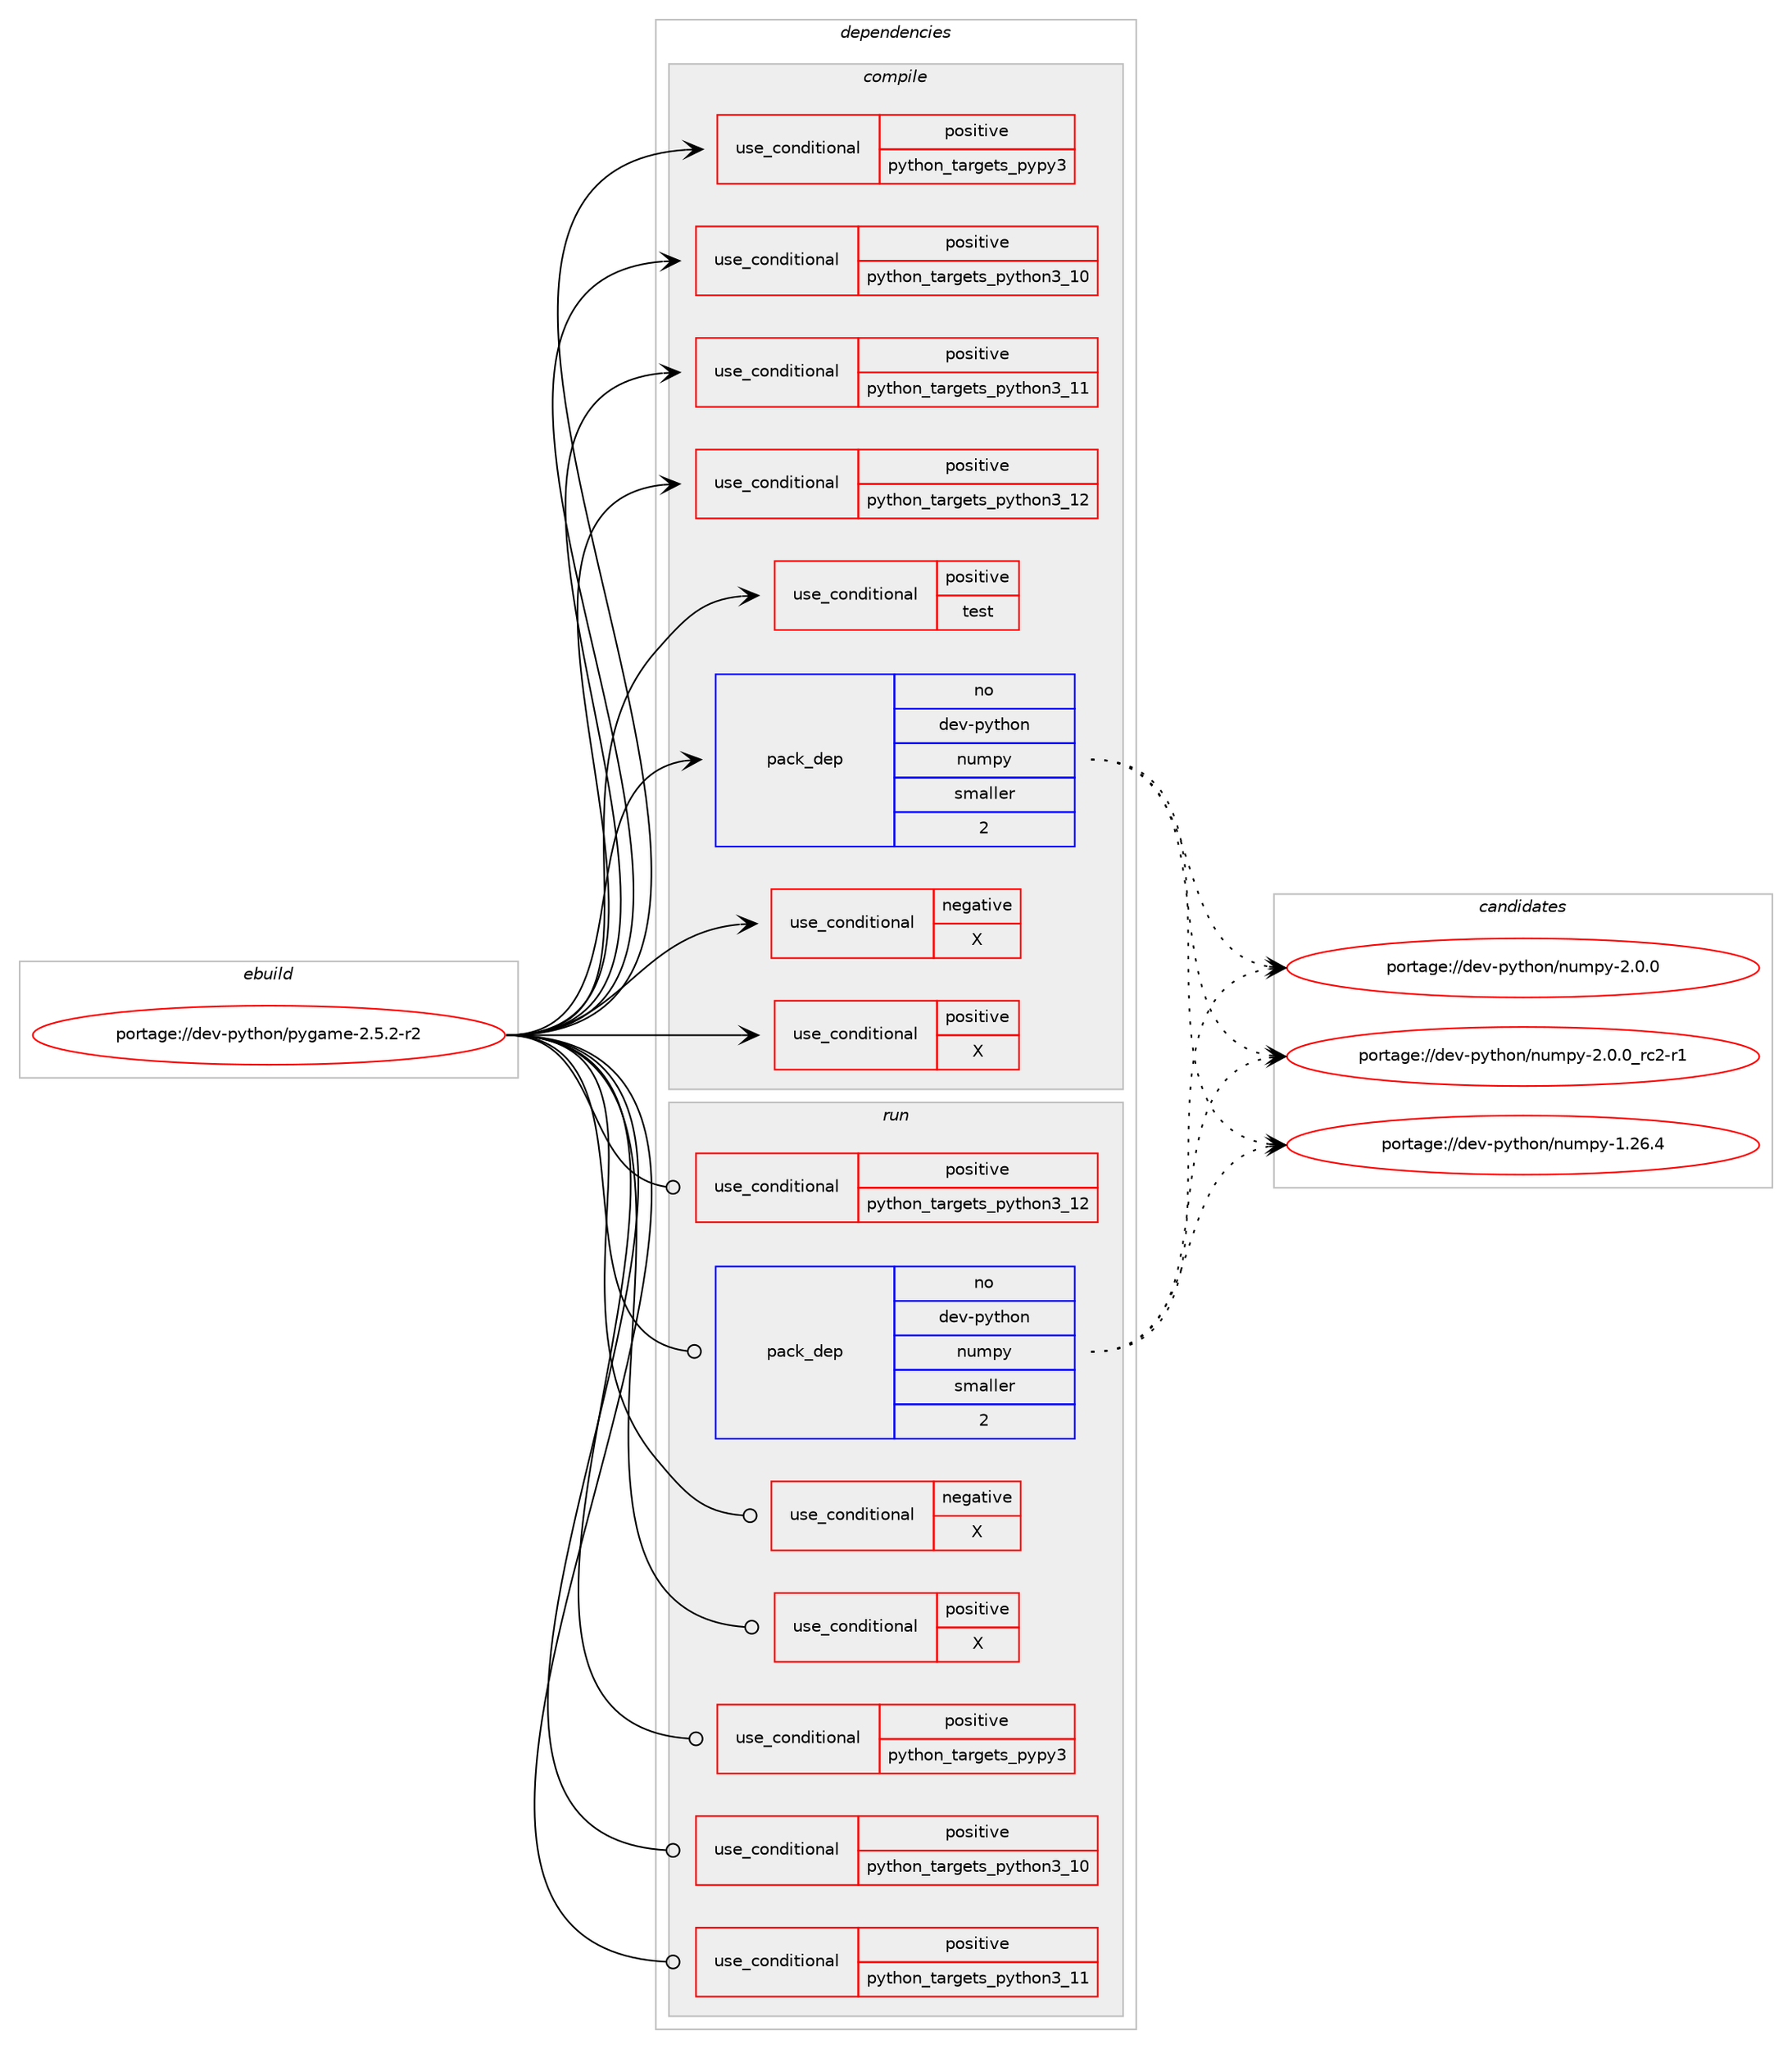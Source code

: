 digraph prolog {

# *************
# Graph options
# *************

newrank=true;
concentrate=true;
compound=true;
graph [rankdir=LR,fontname=Helvetica,fontsize=10,ranksep=1.5];#, ranksep=2.5, nodesep=0.2];
edge  [arrowhead=vee];
node  [fontname=Helvetica,fontsize=10];

# **********
# The ebuild
# **********

subgraph cluster_leftcol {
color=gray;
rank=same;
label=<<i>ebuild</i>>;
id [label="portage://dev-python/pygame-2.5.2-r2", color=red, width=4, href="../dev-python/pygame-2.5.2-r2.svg"];
}

# ****************
# The dependencies
# ****************

subgraph cluster_midcol {
color=gray;
label=<<i>dependencies</i>>;
subgraph cluster_compile {
fillcolor="#eeeeee";
style=filled;
label=<<i>compile</i>>;
subgraph cond35736 {
dependency78518 [label=<<TABLE BORDER="0" CELLBORDER="1" CELLSPACING="0" CELLPADDING="4"><TR><TD ROWSPAN="3" CELLPADDING="10">use_conditional</TD></TR><TR><TD>negative</TD></TR><TR><TD>X</TD></TR></TABLE>>, shape=none, color=red];
# *** BEGIN UNKNOWN DEPENDENCY TYPE (TODO) ***
# dependency78518 -> package_dependency(portage://dev-python/pygame-2.5.2-r2,install,no,media-libs,libsdl2,none,[,,],[],[use(enable(threads),positive)])
# *** END UNKNOWN DEPENDENCY TYPE (TODO) ***

}
id:e -> dependency78518:w [weight=20,style="solid",arrowhead="vee"];
subgraph cond35737 {
dependency78519 [label=<<TABLE BORDER="0" CELLBORDER="1" CELLSPACING="0" CELLPADDING="4"><TR><TD ROWSPAN="3" CELLPADDING="10">use_conditional</TD></TR><TR><TD>positive</TD></TR><TR><TD>X</TD></TR></TABLE>>, shape=none, color=red];
# *** BEGIN UNKNOWN DEPENDENCY TYPE (TODO) ***
# dependency78519 -> package_dependency(portage://dev-python/pygame-2.5.2-r2,install,no,media-libs,libsdl2,none,[,,],[],[use(optenable(opengl),none),use(enable(threads),positive),use(enable(video),none),use(enable(X),none)])
# *** END UNKNOWN DEPENDENCY TYPE (TODO) ***

}
id:e -> dependency78519:w [weight=20,style="solid",arrowhead="vee"];
subgraph cond35738 {
dependency78520 [label=<<TABLE BORDER="0" CELLBORDER="1" CELLSPACING="0" CELLPADDING="4"><TR><TD ROWSPAN="3" CELLPADDING="10">use_conditional</TD></TR><TR><TD>positive</TD></TR><TR><TD>python_targets_pypy3</TD></TR></TABLE>>, shape=none, color=red];
# *** BEGIN UNKNOWN DEPENDENCY TYPE (TODO) ***
# dependency78520 -> package_dependency(portage://dev-python/pygame-2.5.2-r2,install,no,dev-python,pypy3,none,[,,],any_same_slot,[])
# *** END UNKNOWN DEPENDENCY TYPE (TODO) ***

}
id:e -> dependency78520:w [weight=20,style="solid",arrowhead="vee"];
subgraph cond35739 {
dependency78521 [label=<<TABLE BORDER="0" CELLBORDER="1" CELLSPACING="0" CELLPADDING="4"><TR><TD ROWSPAN="3" CELLPADDING="10">use_conditional</TD></TR><TR><TD>positive</TD></TR><TR><TD>python_targets_python3_10</TD></TR></TABLE>>, shape=none, color=red];
# *** BEGIN UNKNOWN DEPENDENCY TYPE (TODO) ***
# dependency78521 -> package_dependency(portage://dev-python/pygame-2.5.2-r2,install,no,dev-lang,python,none,[,,],[slot(3.10)],[])
# *** END UNKNOWN DEPENDENCY TYPE (TODO) ***

}
id:e -> dependency78521:w [weight=20,style="solid",arrowhead="vee"];
subgraph cond35740 {
dependency78522 [label=<<TABLE BORDER="0" CELLBORDER="1" CELLSPACING="0" CELLPADDING="4"><TR><TD ROWSPAN="3" CELLPADDING="10">use_conditional</TD></TR><TR><TD>positive</TD></TR><TR><TD>python_targets_python3_11</TD></TR></TABLE>>, shape=none, color=red];
# *** BEGIN UNKNOWN DEPENDENCY TYPE (TODO) ***
# dependency78522 -> package_dependency(portage://dev-python/pygame-2.5.2-r2,install,no,dev-lang,python,none,[,,],[slot(3.11)],[])
# *** END UNKNOWN DEPENDENCY TYPE (TODO) ***

}
id:e -> dependency78522:w [weight=20,style="solid",arrowhead="vee"];
subgraph cond35741 {
dependency78523 [label=<<TABLE BORDER="0" CELLBORDER="1" CELLSPACING="0" CELLPADDING="4"><TR><TD ROWSPAN="3" CELLPADDING="10">use_conditional</TD></TR><TR><TD>positive</TD></TR><TR><TD>python_targets_python3_12</TD></TR></TABLE>>, shape=none, color=red];
# *** BEGIN UNKNOWN DEPENDENCY TYPE (TODO) ***
# dependency78523 -> package_dependency(portage://dev-python/pygame-2.5.2-r2,install,no,dev-lang,python,none,[,,],[slot(3.12)],[])
# *** END UNKNOWN DEPENDENCY TYPE (TODO) ***

}
id:e -> dependency78523:w [weight=20,style="solid",arrowhead="vee"];
subgraph cond35742 {
dependency78524 [label=<<TABLE BORDER="0" CELLBORDER="1" CELLSPACING="0" CELLPADDING="4"><TR><TD ROWSPAN="3" CELLPADDING="10">use_conditional</TD></TR><TR><TD>positive</TD></TR><TR><TD>test</TD></TR></TABLE>>, shape=none, color=red];
# *** BEGIN UNKNOWN DEPENDENCY TYPE (TODO) ***
# dependency78524 -> package_dependency(portage://dev-python/pygame-2.5.2-r2,install,no,media-libs,sdl2-image,none,[,,],[],[use(enable(gif),none),use(enable(jpeg),none),use(enable(png),none),use(enable(tiff),none),use(enable(webp),none)])
# *** END UNKNOWN DEPENDENCY TYPE (TODO) ***

# *** BEGIN UNKNOWN DEPENDENCY TYPE (TODO) ***
# dependency78524 -> package_dependency(portage://dev-python/pygame-2.5.2-r2,install,no,media-libs,sdl2-mixer,none,[,,],[],[use(enable(mp3),none),use(enable(vorbis),none),use(enable(wav),none)])
# *** END UNKNOWN DEPENDENCY TYPE (TODO) ***

}
id:e -> dependency78524:w [weight=20,style="solid",arrowhead="vee"];
subgraph pack41565 {
dependency78525 [label=<<TABLE BORDER="0" CELLBORDER="1" CELLSPACING="0" CELLPADDING="4" WIDTH="220"><TR><TD ROWSPAN="6" CELLPADDING="30">pack_dep</TD></TR><TR><TD WIDTH="110">no</TD></TR><TR><TD>dev-python</TD></TR><TR><TD>numpy</TD></TR><TR><TD>smaller</TD></TR><TR><TD>2</TD></TR></TABLE>>, shape=none, color=blue];
}
id:e -> dependency78525:w [weight=20,style="solid",arrowhead="vee"];
# *** BEGIN UNKNOWN DEPENDENCY TYPE (TODO) ***
# id -> package_dependency(portage://dev-python/pygame-2.5.2-r2,install,no,media-libs,freetype,none,[,,],[],[])
# *** END UNKNOWN DEPENDENCY TYPE (TODO) ***

# *** BEGIN UNKNOWN DEPENDENCY TYPE (TODO) ***
# id -> package_dependency(portage://dev-python/pygame-2.5.2-r2,install,no,media-libs,libjpeg-turbo,none,[,,],any_same_slot,[])
# *** END UNKNOWN DEPENDENCY TYPE (TODO) ***

# *** BEGIN UNKNOWN DEPENDENCY TYPE (TODO) ***
# id -> package_dependency(portage://dev-python/pygame-2.5.2-r2,install,no,media-libs,libpng,none,[,,],any_same_slot,[])
# *** END UNKNOWN DEPENDENCY TYPE (TODO) ***

# *** BEGIN UNKNOWN DEPENDENCY TYPE (TODO) ***
# id -> package_dependency(portage://dev-python/pygame-2.5.2-r2,install,no,media-libs,portmidi,none,[,,],[],[])
# *** END UNKNOWN DEPENDENCY TYPE (TODO) ***

# *** BEGIN UNKNOWN DEPENDENCY TYPE (TODO) ***
# id -> package_dependency(portage://dev-python/pygame-2.5.2-r2,install,no,media-libs,sdl2-image,none,[,,],[],[])
# *** END UNKNOWN DEPENDENCY TYPE (TODO) ***

# *** BEGIN UNKNOWN DEPENDENCY TYPE (TODO) ***
# id -> package_dependency(portage://dev-python/pygame-2.5.2-r2,install,no,media-libs,sdl2-mixer,none,[,,],[],[])
# *** END UNKNOWN DEPENDENCY TYPE (TODO) ***

# *** BEGIN UNKNOWN DEPENDENCY TYPE (TODO) ***
# id -> package_dependency(portage://dev-python/pygame-2.5.2-r2,install,no,media-libs,sdl2-ttf,none,[,,],[],[])
# *** END UNKNOWN DEPENDENCY TYPE (TODO) ***

}
subgraph cluster_compileandrun {
fillcolor="#eeeeee";
style=filled;
label=<<i>compile and run</i>>;
}
subgraph cluster_run {
fillcolor="#eeeeee";
style=filled;
label=<<i>run</i>>;
subgraph cond35743 {
dependency78526 [label=<<TABLE BORDER="0" CELLBORDER="1" CELLSPACING="0" CELLPADDING="4"><TR><TD ROWSPAN="3" CELLPADDING="10">use_conditional</TD></TR><TR><TD>negative</TD></TR><TR><TD>X</TD></TR></TABLE>>, shape=none, color=red];
# *** BEGIN UNKNOWN DEPENDENCY TYPE (TODO) ***
# dependency78526 -> package_dependency(portage://dev-python/pygame-2.5.2-r2,run,no,media-libs,libsdl2,none,[,,],[],[use(enable(threads),positive)])
# *** END UNKNOWN DEPENDENCY TYPE (TODO) ***

}
id:e -> dependency78526:w [weight=20,style="solid",arrowhead="odot"];
subgraph cond35744 {
dependency78527 [label=<<TABLE BORDER="0" CELLBORDER="1" CELLSPACING="0" CELLPADDING="4"><TR><TD ROWSPAN="3" CELLPADDING="10">use_conditional</TD></TR><TR><TD>positive</TD></TR><TR><TD>X</TD></TR></TABLE>>, shape=none, color=red];
# *** BEGIN UNKNOWN DEPENDENCY TYPE (TODO) ***
# dependency78527 -> package_dependency(portage://dev-python/pygame-2.5.2-r2,run,no,media-libs,libsdl2,none,[,,],[],[use(optenable(opengl),none),use(enable(threads),positive),use(enable(video),none),use(enable(X),none)])
# *** END UNKNOWN DEPENDENCY TYPE (TODO) ***

}
id:e -> dependency78527:w [weight=20,style="solid",arrowhead="odot"];
subgraph cond35745 {
dependency78528 [label=<<TABLE BORDER="0" CELLBORDER="1" CELLSPACING="0" CELLPADDING="4"><TR><TD ROWSPAN="3" CELLPADDING="10">use_conditional</TD></TR><TR><TD>positive</TD></TR><TR><TD>python_targets_pypy3</TD></TR></TABLE>>, shape=none, color=red];
# *** BEGIN UNKNOWN DEPENDENCY TYPE (TODO) ***
# dependency78528 -> package_dependency(portage://dev-python/pygame-2.5.2-r2,run,no,dev-python,pypy3,none,[,,],any_same_slot,[])
# *** END UNKNOWN DEPENDENCY TYPE (TODO) ***

}
id:e -> dependency78528:w [weight=20,style="solid",arrowhead="odot"];
subgraph cond35746 {
dependency78529 [label=<<TABLE BORDER="0" CELLBORDER="1" CELLSPACING="0" CELLPADDING="4"><TR><TD ROWSPAN="3" CELLPADDING="10">use_conditional</TD></TR><TR><TD>positive</TD></TR><TR><TD>python_targets_python3_10</TD></TR></TABLE>>, shape=none, color=red];
# *** BEGIN UNKNOWN DEPENDENCY TYPE (TODO) ***
# dependency78529 -> package_dependency(portage://dev-python/pygame-2.5.2-r2,run,no,dev-lang,python,none,[,,],[slot(3.10)],[])
# *** END UNKNOWN DEPENDENCY TYPE (TODO) ***

}
id:e -> dependency78529:w [weight=20,style="solid",arrowhead="odot"];
subgraph cond35747 {
dependency78530 [label=<<TABLE BORDER="0" CELLBORDER="1" CELLSPACING="0" CELLPADDING="4"><TR><TD ROWSPAN="3" CELLPADDING="10">use_conditional</TD></TR><TR><TD>positive</TD></TR><TR><TD>python_targets_python3_11</TD></TR></TABLE>>, shape=none, color=red];
# *** BEGIN UNKNOWN DEPENDENCY TYPE (TODO) ***
# dependency78530 -> package_dependency(portage://dev-python/pygame-2.5.2-r2,run,no,dev-lang,python,none,[,,],[slot(3.11)],[])
# *** END UNKNOWN DEPENDENCY TYPE (TODO) ***

}
id:e -> dependency78530:w [weight=20,style="solid",arrowhead="odot"];
subgraph cond35748 {
dependency78531 [label=<<TABLE BORDER="0" CELLBORDER="1" CELLSPACING="0" CELLPADDING="4"><TR><TD ROWSPAN="3" CELLPADDING="10">use_conditional</TD></TR><TR><TD>positive</TD></TR><TR><TD>python_targets_python3_12</TD></TR></TABLE>>, shape=none, color=red];
# *** BEGIN UNKNOWN DEPENDENCY TYPE (TODO) ***
# dependency78531 -> package_dependency(portage://dev-python/pygame-2.5.2-r2,run,no,dev-lang,python,none,[,,],[slot(3.12)],[])
# *** END UNKNOWN DEPENDENCY TYPE (TODO) ***

}
id:e -> dependency78531:w [weight=20,style="solid",arrowhead="odot"];
subgraph pack41566 {
dependency78532 [label=<<TABLE BORDER="0" CELLBORDER="1" CELLSPACING="0" CELLPADDING="4" WIDTH="220"><TR><TD ROWSPAN="6" CELLPADDING="30">pack_dep</TD></TR><TR><TD WIDTH="110">no</TD></TR><TR><TD>dev-python</TD></TR><TR><TD>numpy</TD></TR><TR><TD>smaller</TD></TR><TR><TD>2</TD></TR></TABLE>>, shape=none, color=blue];
}
id:e -> dependency78532:w [weight=20,style="solid",arrowhead="odot"];
# *** BEGIN UNKNOWN DEPENDENCY TYPE (TODO) ***
# id -> package_dependency(portage://dev-python/pygame-2.5.2-r2,run,no,media-libs,fontconfig,none,[,,],[],[])
# *** END UNKNOWN DEPENDENCY TYPE (TODO) ***

# *** BEGIN UNKNOWN DEPENDENCY TYPE (TODO) ***
# id -> package_dependency(portage://dev-python/pygame-2.5.2-r2,run,no,media-libs,freetype,none,[,,],[],[])
# *** END UNKNOWN DEPENDENCY TYPE (TODO) ***

# *** BEGIN UNKNOWN DEPENDENCY TYPE (TODO) ***
# id -> package_dependency(portage://dev-python/pygame-2.5.2-r2,run,no,media-libs,libjpeg-turbo,none,[,,],any_same_slot,[])
# *** END UNKNOWN DEPENDENCY TYPE (TODO) ***

# *** BEGIN UNKNOWN DEPENDENCY TYPE (TODO) ***
# id -> package_dependency(portage://dev-python/pygame-2.5.2-r2,run,no,media-libs,libpng,none,[,,],any_same_slot,[])
# *** END UNKNOWN DEPENDENCY TYPE (TODO) ***

# *** BEGIN UNKNOWN DEPENDENCY TYPE (TODO) ***
# id -> package_dependency(portage://dev-python/pygame-2.5.2-r2,run,no,media-libs,portmidi,none,[,,],[],[])
# *** END UNKNOWN DEPENDENCY TYPE (TODO) ***

# *** BEGIN UNKNOWN DEPENDENCY TYPE (TODO) ***
# id -> package_dependency(portage://dev-python/pygame-2.5.2-r2,run,no,media-libs,sdl2-image,none,[,,],[],[])
# *** END UNKNOWN DEPENDENCY TYPE (TODO) ***

# *** BEGIN UNKNOWN DEPENDENCY TYPE (TODO) ***
# id -> package_dependency(portage://dev-python/pygame-2.5.2-r2,run,no,media-libs,sdl2-mixer,none,[,,],[],[])
# *** END UNKNOWN DEPENDENCY TYPE (TODO) ***

# *** BEGIN UNKNOWN DEPENDENCY TYPE (TODO) ***
# id -> package_dependency(portage://dev-python/pygame-2.5.2-r2,run,no,media-libs,sdl2-ttf,none,[,,],[],[])
# *** END UNKNOWN DEPENDENCY TYPE (TODO) ***

}
}

# **************
# The candidates
# **************

subgraph cluster_choices {
rank=same;
color=gray;
label=<<i>candidates</i>>;

subgraph choice41565 {
color=black;
nodesep=1;
choice100101118451121211161041111104711011710911212145494650544652 [label="portage://dev-python/numpy-1.26.4", color=red, width=4,href="../dev-python/numpy-1.26.4.svg"];
choice1001011184511212111610411111047110117109112121455046484648 [label="portage://dev-python/numpy-2.0.0", color=red, width=4,href="../dev-python/numpy-2.0.0.svg"];
choice10010111845112121116104111110471101171091121214550464846489511499504511449 [label="portage://dev-python/numpy-2.0.0_rc2-r1", color=red, width=4,href="../dev-python/numpy-2.0.0_rc2-r1.svg"];
dependency78525:e -> choice100101118451121211161041111104711011710911212145494650544652:w [style=dotted,weight="100"];
dependency78525:e -> choice1001011184511212111610411111047110117109112121455046484648:w [style=dotted,weight="100"];
dependency78525:e -> choice10010111845112121116104111110471101171091121214550464846489511499504511449:w [style=dotted,weight="100"];
}
subgraph choice41566 {
color=black;
nodesep=1;
choice100101118451121211161041111104711011710911212145494650544652 [label="portage://dev-python/numpy-1.26.4", color=red, width=4,href="../dev-python/numpy-1.26.4.svg"];
choice1001011184511212111610411111047110117109112121455046484648 [label="portage://dev-python/numpy-2.0.0", color=red, width=4,href="../dev-python/numpy-2.0.0.svg"];
choice10010111845112121116104111110471101171091121214550464846489511499504511449 [label="portage://dev-python/numpy-2.0.0_rc2-r1", color=red, width=4,href="../dev-python/numpy-2.0.0_rc2-r1.svg"];
dependency78532:e -> choice100101118451121211161041111104711011710911212145494650544652:w [style=dotted,weight="100"];
dependency78532:e -> choice1001011184511212111610411111047110117109112121455046484648:w [style=dotted,weight="100"];
dependency78532:e -> choice10010111845112121116104111110471101171091121214550464846489511499504511449:w [style=dotted,weight="100"];
}
}

}
